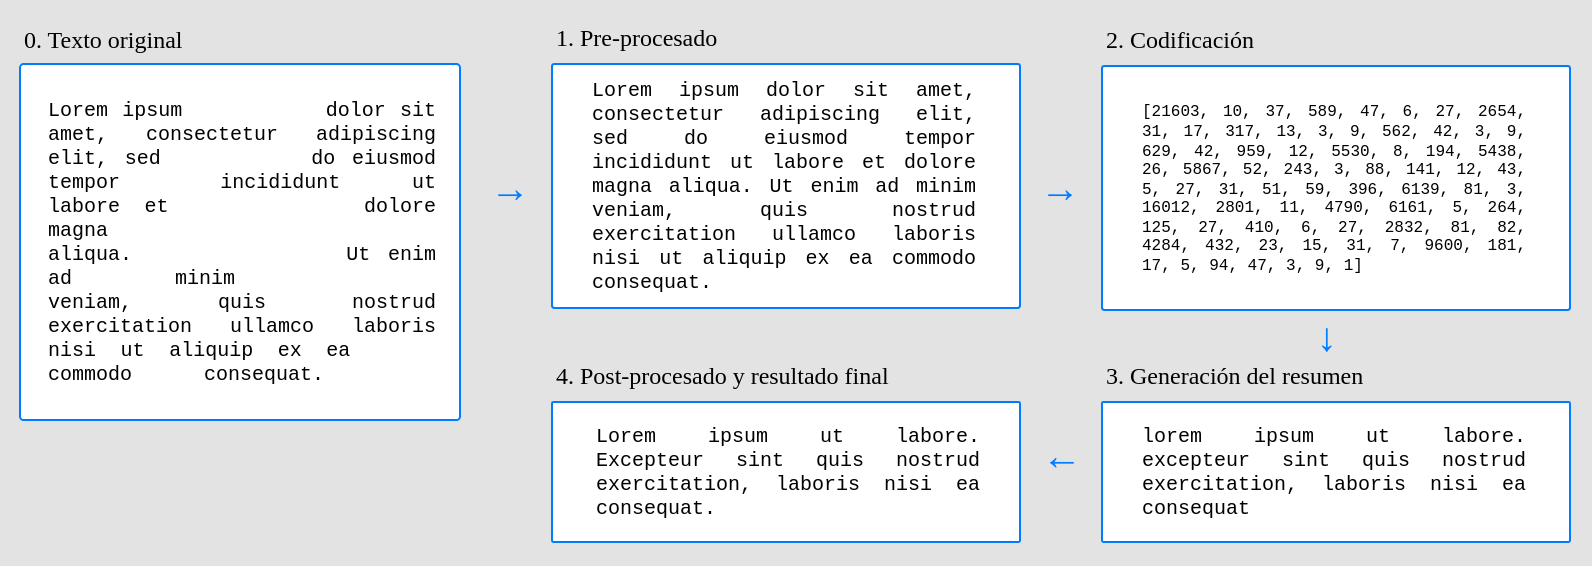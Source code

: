 <mxfile version="14.2.9"><diagram id="VnQhE4Ip5jUkDfDpyQ1x" name="Page-1"><mxGraphModel dx="1052" dy="572" grid="1" gridSize="10" guides="1" tooltips="1" connect="1" arrows="1" fold="1" page="1" pageScale="1" pageWidth="850" pageHeight="1100" math="0" shadow="0"><root><mxCell id="0"/><mxCell id="1" parent="0"/><mxCell id="DnuozBb3DhzwvUqDWePK-378" value="" style="rounded=0;whiteSpace=wrap;html=1;strokeColor=none;fillColor=#E3E3E3;" vertex="1" parent="1"><mxGeometry x="110" y="50" width="796" height="283" as="geometry"/></mxCell><mxCell id="DnuozBb3DhzwvUqDWePK-428" value="&lt;div align=&quot;left&quot;&gt;0. Texto original&lt;br&gt;&lt;/div&gt;" style="text;html=1;strokeColor=none;fillColor=none;align=left;verticalAlign=middle;whiteSpace=wrap;rounded=0;fontSize=12;fontFamily=Ubuntu;fontSource=https%3A%2F%2Ffonts.googleapis.com%2Fcss%3Ffamily%3DUbuntu;" vertex="1" parent="1"><mxGeometry x="119.75" y="60.0" width="110" height="20" as="geometry"/></mxCell><mxCell id="DnuozBb3DhzwvUqDWePK-430" value="1. Pre-procesado" style="text;html=1;strokeColor=none;fillColor=none;align=left;verticalAlign=middle;whiteSpace=wrap;rounded=0;fontSize=12;fontFamily=Ubuntu;fontSource=https%3A%2F%2Ffonts.googleapis.com%2Fcss%3Ffamily%3DUbuntu;" vertex="1" parent="1"><mxGeometry x="386" y="59.01" width="100" height="20" as="geometry"/></mxCell><mxCell id="DnuozBb3DhzwvUqDWePK-438" value="" style="group" vertex="1" connectable="0" parent="1"><mxGeometry x="386" y="82.02" width="234" height="121.98" as="geometry"/></mxCell><mxCell id="DnuozBb3DhzwvUqDWePK-439" value="" style="rounded=1;whiteSpace=wrap;html=1;arcSize=1;strokeColor=#007cffff;fillColor=#FFFFFF;fontFamily=Ubuntu;fontSource=https%3A%2F%2Ffonts.googleapis.com%2Fcss%3Ffamily%3DUbuntu;" vertex="1" parent="DnuozBb3DhzwvUqDWePK-438"><mxGeometry width="234" height="121.98" as="geometry"/></mxCell><mxCell id="DnuozBb3DhzwvUqDWePK-440" value="&lt;div align=&quot;justify&quot;&gt;&lt;font style=&quot;font-size: 10px&quot;&gt;Lorem ipsum dolor sit amet, consectetur adipiscing elit, sed do eiusmod tempor incididunt ut labore et dolore magna aliqua. Ut enim ad minim veniam, quis nostrud exercitation ullamco laboris nisi ut aliquip ex ea commodo consequat. &lt;/font&gt;&lt;/div&gt;" style="text;html=1;fillColor=none;align=left;verticalAlign=middle;rounded=0;labelPosition=center;verticalLabelPosition=middle;fontFamily=Courier New;labelBorderColor=none;spacing=0;spacingLeft=0;whiteSpace=wrap;fontSize=7;" vertex="1" parent="DnuozBb3DhzwvUqDWePK-438"><mxGeometry x="20" y="7.98" width="190" height="106.01" as="geometry"/></mxCell><mxCell id="DnuozBb3DhzwvUqDWePK-441" value="2. Codificación" style="text;html=1;strokeColor=none;fillColor=none;align=left;verticalAlign=middle;whiteSpace=wrap;rounded=0;fontSize=12;fontFamily=Ubuntu;fontSource=https%3A%2F%2Ffonts.googleapis.com%2Fcss%3Ffamily%3DUbuntu;" vertex="1" parent="1"><mxGeometry x="661" y="60.0" width="100" height="20" as="geometry"/></mxCell><mxCell id="DnuozBb3DhzwvUqDWePK-442" value="" style="group" vertex="1" connectable="0" parent="1"><mxGeometry x="661" y="83.01" width="234" height="121.98" as="geometry"/></mxCell><mxCell id="DnuozBb3DhzwvUqDWePK-443" value="" style="rounded=1;whiteSpace=wrap;html=1;arcSize=1;strokeColor=#007cffff;fillColor=#FFFFFF;fontFamily=Ubuntu;fontSource=https%3A%2F%2Ffonts.googleapis.com%2Fcss%3Ffamily%3DUbuntu;" vertex="1" parent="DnuozBb3DhzwvUqDWePK-442"><mxGeometry width="234" height="121.98" as="geometry"/></mxCell><mxCell id="DnuozBb3DhzwvUqDWePK-444" value="&lt;div style=&quot;font-size: 8px&quot; align=&quot;justify&quot;&gt;&lt;font style=&quot;font-size: 8px&quot;&gt;[21603, 10, 37, 589, 47, 6, 27, 2654, 31, 17, 317, 13, 3, 9, 562, 42, 3, 9, 629, 42, 959, 12, 5530, 8, 194, 5438, 26, 5867, 52, 243, 3, 88, 141, 12, 43, 5, 27, 31, 51, 59, 396, 6139, 81, 3, 16012, 2801, 11, 4790, 6161, 5, 264, 125, 27, 410, 6, 27, 2832, 81, 82, 4284, 432, 23, 15, 31, 7, 9600, 181, 17, 5, 94, 47, 3, 9, 1]&lt;/font&gt;&lt;/div&gt;" style="text;html=1;fillColor=none;align=left;verticalAlign=middle;rounded=0;labelPosition=center;verticalLabelPosition=middle;fontFamily=Courier New;labelBorderColor=none;spacing=0;spacingLeft=0;whiteSpace=wrap;fontSize=7;" vertex="1" parent="DnuozBb3DhzwvUqDWePK-442"><mxGeometry x="20" y="7.98" width="190" height="106.01" as="geometry"/></mxCell><mxCell id="DnuozBb3DhzwvUqDWePK-446" value="&lt;p style=&quot;font-size: 20px&quot;&gt;&lt;font style=&quot;font-size: 20px&quot; face=&quot;Helvetica&quot; color=&quot;#007CFF&quot;&gt;→&lt;/font&gt; &lt;/p&gt;" style="text;html=1;strokeColor=none;fillColor=none;align=center;verticalAlign=middle;whiteSpace=wrap;rounded=0;fontFamily=Ubuntu;fontSource=https%3A%2F%2Ffonts.googleapis.com%2Fcss%3Ffamily%3DUbuntu;fontSize=25;" vertex="1" parent="1"><mxGeometry x="345.25" y="133.01" width="40" height="20" as="geometry"/></mxCell><mxCell id="DnuozBb3DhzwvUqDWePK-447" value="&lt;p style=&quot;font-size: 20px&quot;&gt;&lt;font style=&quot;font-size: 20px&quot; face=&quot;Helvetica&quot; color=&quot;#007CFF&quot;&gt;→&lt;/font&gt; &lt;/p&gt;" style="text;html=1;strokeColor=none;fillColor=none;align=center;verticalAlign=middle;whiteSpace=wrap;rounded=0;fontFamily=Ubuntu;fontSource=https%3A%2F%2Ffonts.googleapis.com%2Fcss%3Ffamily%3DUbuntu;fontSize=25;" vertex="1" parent="1"><mxGeometry x="620" y="133.01" width="40" height="20" as="geometry"/></mxCell><mxCell id="DnuozBb3DhzwvUqDWePK-448" value="&lt;p style=&quot;font-size: 20px&quot;&gt;&lt;font style=&quot;font-size: 20px&quot; face=&quot;Helvetica&quot; color=&quot;#007CFF&quot;&gt;→&lt;/font&gt; &lt;/p&gt;" style="text;html=1;strokeColor=none;fillColor=none;align=center;verticalAlign=middle;whiteSpace=wrap;rounded=0;fontFamily=Ubuntu;fontSource=https%3A%2F%2Ffonts.googleapis.com%2Fcss%3Ffamily%3DUbuntu;fontSize=25;rotation=90;" vertex="1" parent="1"><mxGeometry x="758" y="210" width="40" height="20" as="geometry"/></mxCell><mxCell id="DnuozBb3DhzwvUqDWePK-449" value="3. Generación del resumen" style="text;html=1;strokeColor=none;fillColor=none;align=left;verticalAlign=middle;whiteSpace=wrap;rounded=0;fontSize=12;fontFamily=Ubuntu;fontSource=https%3A%2F%2Ffonts.googleapis.com%2Fcss%3Ffamily%3DUbuntu;" vertex="1" parent="1"><mxGeometry x="661" y="228" width="199" height="20" as="geometry"/></mxCell><mxCell id="DnuozBb3DhzwvUqDWePK-454" value="" style="group" vertex="1" connectable="0" parent="1"><mxGeometry x="661" y="251.01" width="234" height="70" as="geometry"/></mxCell><mxCell id="DnuozBb3DhzwvUqDWePK-451" value="" style="rounded=1;whiteSpace=wrap;html=1;arcSize=1;strokeColor=#007cffff;fillColor=#FFFFFF;fontFamily=Ubuntu;fontSource=https%3A%2F%2Ffonts.googleapis.com%2Fcss%3Ffamily%3DUbuntu;" vertex="1" parent="DnuozBb3DhzwvUqDWePK-454"><mxGeometry width="234" height="70" as="geometry"/></mxCell><mxCell id="DnuozBb3DhzwvUqDWePK-452" value="&lt;div style=&quot;font-size: 8px&quot; align=&quot;justify&quot;&gt;&lt;font style=&quot;font-size: 10px&quot;&gt;lorem ipsum&lt;/font&gt;&lt;font style=&quot;font-size: 10px&quot;&gt; ut labore&lt;/font&gt;&lt;font style=&quot;font-size: 10px&quot;&gt;. excepteur sint &lt;/font&gt;&lt;font style=&quot;font-size: 10px&quot;&gt;quis nostrud exercitation,&lt;/font&gt;&lt;font style=&quot;font-size: 10px&quot;&gt; laboris nisi &lt;/font&gt;&lt;font style=&quot;font-size: 10px&quot;&gt;&lt;font style=&quot;font-size: 10px&quot;&gt;ea &lt;/font&gt;&lt;/font&gt;&lt;font style=&quot;font-size: 10px&quot;&gt;&lt;font style=&quot;font-size: 10px&quot;&gt;&lt;font style=&quot;font-size: 10px&quot;&gt;consequat&lt;/font&gt;&lt;/font&gt;&lt;/font&gt;&lt;/div&gt;" style="text;html=1;fillColor=none;align=left;verticalAlign=middle;rounded=0;labelPosition=center;verticalLabelPosition=middle;fontFamily=Courier New;labelBorderColor=none;spacing=0;spacingLeft=0;whiteSpace=wrap;fontSize=7;" vertex="1" parent="DnuozBb3DhzwvUqDWePK-454"><mxGeometry x="20" y="3.99" width="190" height="62.02" as="geometry"/></mxCell><mxCell id="DnuozBb3DhzwvUqDWePK-456" value="4. Post-procesado y resultado final" style="text;html=1;strokeColor=none;fillColor=none;align=left;verticalAlign=middle;whiteSpace=wrap;rounded=0;fontSize=12;fontFamily=Ubuntu;fontSource=https%3A%2F%2Ffonts.googleapis.com%2Fcss%3Ffamily%3DUbuntu;" vertex="1" parent="1"><mxGeometry x="385.5" y="228" width="199" height="20" as="geometry"/></mxCell><mxCell id="DnuozBb3DhzwvUqDWePK-458" value="" style="group" vertex="1" connectable="0" parent="1"><mxGeometry x="386" y="251.01" width="234" height="70" as="geometry"/></mxCell><mxCell id="DnuozBb3DhzwvUqDWePK-455" value="" style="rounded=1;whiteSpace=wrap;html=1;arcSize=1;strokeColor=#007cffff;fillColor=#FFFFFF;fontFamily=Ubuntu;fontSource=https%3A%2F%2Ffonts.googleapis.com%2Fcss%3Ffamily%3DUbuntu;" vertex="1" parent="DnuozBb3DhzwvUqDWePK-458"><mxGeometry width="234" height="70" as="geometry"/></mxCell><mxCell id="DnuozBb3DhzwvUqDWePK-457" value="&lt;div style=&quot;font-size: 8px&quot; align=&quot;justify&quot;&gt;&lt;font style=&quot;font-size: 10px&quot;&gt;Lorem ipsum&lt;/font&gt;&lt;font style=&quot;font-size: 10px&quot;&gt; ut labore&lt;/font&gt;&lt;font style=&quot;font-size: 10px&quot;&gt;. Excepteur sint &lt;/font&gt;&lt;font style=&quot;font-size: 10px&quot;&gt;quis nostrud exercitation, l&lt;/font&gt;&lt;font style=&quot;font-size: 10px&quot;&gt;aboris nisi &lt;/font&gt;&lt;font style=&quot;font-size: 10px&quot;&gt;&lt;font style=&quot;font-size: 10px&quot;&gt;ea &lt;/font&gt;&lt;/font&gt;&lt;font style=&quot;font-size: 10px&quot;&gt;&lt;font style=&quot;font-size: 10px&quot;&gt;&lt;font style=&quot;font-size: 10px&quot;&gt;consequat.&lt;/font&gt;&lt;/font&gt;&lt;/font&gt;&lt;/div&gt;" style="text;html=1;fillColor=none;align=left;verticalAlign=middle;rounded=0;labelPosition=center;verticalLabelPosition=middle;fontFamily=Courier New;labelBorderColor=none;spacing=0;spacingLeft=0;whiteSpace=wrap;fontSize=7;" vertex="1" parent="DnuozBb3DhzwvUqDWePK-458"><mxGeometry x="22" y="3.99" width="190" height="62.02" as="geometry"/></mxCell><mxCell id="DnuozBb3DhzwvUqDWePK-463" value="&lt;p style=&quot;font-size: 20px&quot;&gt;&lt;font style=&quot;font-size: 20px&quot; face=&quot;Helvetica&quot; color=&quot;#007CFF&quot;&gt;→&lt;/font&gt; &lt;/p&gt;" style="text;html=1;strokeColor=none;fillColor=none;align=center;verticalAlign=middle;whiteSpace=wrap;rounded=0;fontFamily=Ubuntu;fontSource=https%3A%2F%2Ffonts.googleapis.com%2Fcss%3Ffamily%3DUbuntu;fontSize=25;rotation=-180;" vertex="1" parent="1"><mxGeometry x="621" y="276.01" width="40" height="20" as="geometry"/></mxCell><mxCell id="DnuozBb3DhzwvUqDWePK-405" value="" style="rounded=1;whiteSpace=wrap;html=1;arcSize=1;strokeColor=#007cffff;fillColor=#FFFFFF;fontFamily=Ubuntu;fontSource=https%3A%2F%2Ffonts.googleapis.com%2Fcss%3Ffamily%3DUbuntu;" vertex="1" parent="1"><mxGeometry x="120" y="82.02" width="220" height="177.98" as="geometry"/></mxCell><mxCell id="DnuozBb3DhzwvUqDWePK-406" value="&lt;div style=&quot;font-size: 10px&quot; align=&quot;justify&quot;&gt;Lorem ipsum&amp;nbsp;&amp;nbsp;&amp;nbsp;&amp;nbsp;&amp;nbsp;&amp;nbsp;&amp;nbsp;&amp;nbsp;&amp;nbsp; dolor sit amet, consectetur adipiscing elit, sed&amp;nbsp;&amp;nbsp;&amp;nbsp;&amp;nbsp;&amp;nbsp;&amp;nbsp;&amp;nbsp;&amp;nbsp; do eiusmod tempor&amp;nbsp;&amp;nbsp;&amp;nbsp;&amp;nbsp;&amp;nbsp;&amp;nbsp; incididunt&amp;nbsp;&amp;nbsp;&amp;nbsp;&amp;nbsp; ut labore et&amp;nbsp;&amp;nbsp;&amp;nbsp;&amp;nbsp;&amp;nbsp;&amp;nbsp;&amp;nbsp; dolore magna&amp;nbsp;&amp;nbsp;&amp;nbsp;&amp;nbsp;&amp;nbsp;&amp;nbsp;&amp;nbsp;&amp;nbsp;&amp;nbsp; aliqua.&amp;nbsp;&amp;nbsp;&amp;nbsp;&amp;nbsp;&amp;nbsp;&amp;nbsp;&amp;nbsp;&amp;nbsp;&amp;nbsp;&amp;nbsp;&amp;nbsp; Ut enim ad&amp;nbsp;&amp;nbsp;&amp;nbsp;&amp;nbsp;&amp;nbsp; minim&amp;nbsp;&amp;nbsp;&amp;nbsp;&amp;nbsp;&amp;nbsp;&amp;nbsp;&amp;nbsp;&amp;nbsp;&amp;nbsp;&amp;nbsp;&amp;nbsp;&amp;nbsp; veniam, quis nostrud exercitation ullamco laboris nisi ut aliquip ex ea&amp;nbsp;&amp;nbsp;&amp;nbsp;&amp;nbsp; commodo&amp;nbsp;&amp;nbsp;&amp;nbsp;&amp;nbsp;&amp;nbsp; consequat. &lt;br&gt;&lt;/div&gt;" style="text;html=1;fillColor=none;align=left;verticalAlign=middle;rounded=0;labelPosition=center;verticalLabelPosition=middle;fontFamily=Courier New;labelBorderColor=none;spacing=0;spacingLeft=0;whiteSpace=wrap;fontSize=7;" vertex="1" parent="1"><mxGeometry x="134" y="90" width="192" height="162.02" as="geometry"/></mxCell></root></mxGraphModel></diagram></mxfile>